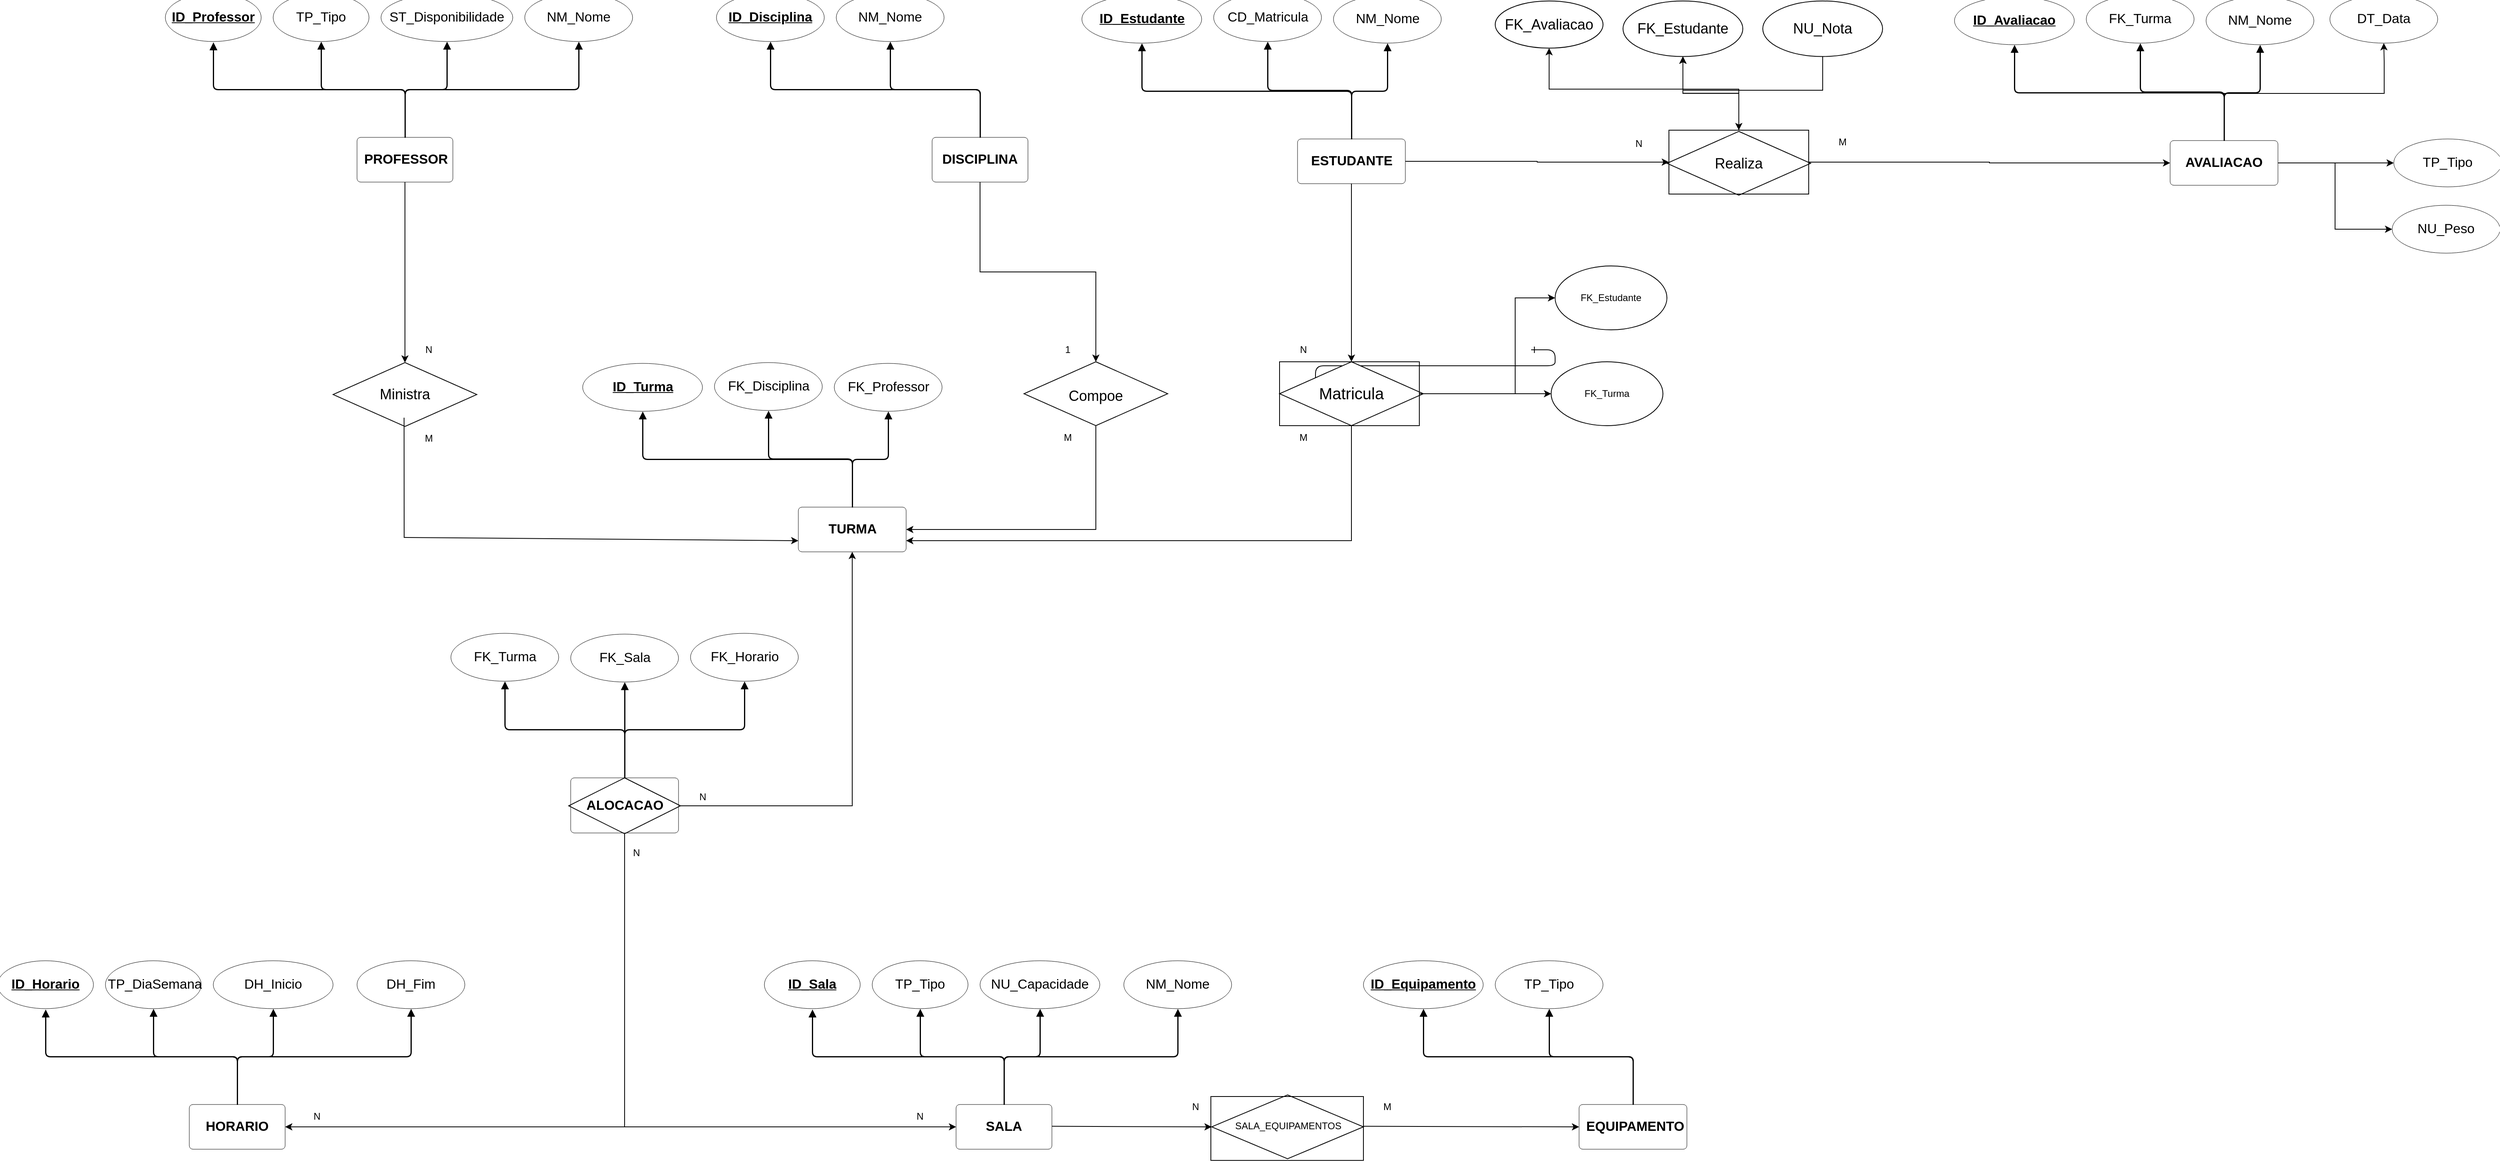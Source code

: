 <mxfile version="27.0.5">
  <diagram id="R2lEEEUBdFMjLlhIrx00" name="Page-1">
    <mxGraphModel dx="4685" dy="2940" grid="1" gridSize="10" guides="1" tooltips="1" connect="1" arrows="1" fold="1" page="1" pageScale="1" pageWidth="850" pageHeight="1100" math="0" shadow="0" extFonts="Permanent Marker^https://fonts.googleapis.com/css?family=Permanent+Marker">
      <root>
        <mxCell id="0" />
        <mxCell id="1" parent="0" />
        <mxCell id="C-vyLk0tnHw3VtMMgP7b-12" value="" style="edgeStyle=entityRelationEdgeStyle;endArrow=ERzeroToMany;startArrow=ERone;endFill=1;startFill=0;labelBackgroundColor=none;fontColor=default;" parent="1" target="C-vyLk0tnHw3VtMMgP7b-17" edge="1">
          <mxGeometry width="100" height="100" relative="1" as="geometry">
            <mxPoint x="700" y="165" as="sourcePoint" />
            <mxPoint x="460" y="205" as="targetPoint" />
          </mxGeometry>
        </mxCell>
        <mxCell id="Y19wQWIksPXoUxGlIQRN-101" style="edgeStyle=orthogonalEdgeStyle;rounded=0;orthogonalLoop=1;jettySize=auto;html=1;exitX=0.5;exitY=1;exitDx=0;exitDy=0;entryX=0.5;entryY=0;entryDx=0;entryDy=0;" edge="1" parent="1" source="Y19wQWIksPXoUxGlIQRN-10" target="Y19wQWIksPXoUxGlIQRN-97">
          <mxGeometry relative="1" as="geometry" />
        </mxCell>
        <mxCell id="Y19wQWIksPXoUxGlIQRN-10" value="DISCIPLINA" style="html=1;overflow=block;blockSpacing=1;whiteSpace=wrap;fontSize=16.7;fontStyle=1;spacing=9;strokeOpacity=100;rounded=1;absoluteArcSize=1;arcSize=9;strokeWidth=NaN;lucidId=G15fPgt_3bsX;labelBackgroundColor=none;" vertex="1" parent="1">
          <mxGeometry x="-50" y="-101" width="120" height="56" as="geometry" />
        </mxCell>
        <mxCell id="Y19wQWIksPXoUxGlIQRN-11" value="ID_Disciplina" style="html=1;overflow=block;blockSpacing=1;whiteSpace=wrap;ellipse;fontSize=16.7;fontStyle=5;spacing=3.8;strokeOpacity=100;rounded=1;absoluteArcSize=1;arcSize=9;strokeWidth=NaN;lucidId=r35fnJfatce~;labelBackgroundColor=none;" vertex="1" parent="1">
          <mxGeometry x="-320" y="-281" width="135" height="60" as="geometry" />
        </mxCell>
        <mxCell id="Y19wQWIksPXoUxGlIQRN-12" value="SALA" style="html=1;overflow=block;blockSpacing=1;whiteSpace=wrap;fontSize=16.7;fontStyle=1;spacing=9;strokeOpacity=100;rounded=1;absoluteArcSize=1;arcSize=9;strokeWidth=NaN;lucidId=f-5flPXtcrAJ;labelBackgroundColor=none;" vertex="1" parent="1">
          <mxGeometry x="-20" y="1110" width="120" height="56" as="geometry" />
        </mxCell>
        <mxCell id="Y19wQWIksPXoUxGlIQRN-13" value="" style="html=1;jettySize=18;whiteSpace=wrap;fontSize=13;strokeWidth=1.5;rounded=1;arcSize=12;edgeStyle=orthogonalEdgeStyle;startArrow=none;endArrow=block;endFill=1;exitX=0.5;exitY=-0.014;exitPerimeter=0;entryX=0.5;entryY=1.013;entryPerimeter=0;lucidId=l.5fnVeJF74H;labelBackgroundColor=none;fontColor=default;" edge="1" parent="1" source="Y19wQWIksPXoUxGlIQRN-12" target="Y19wQWIksPXoUxGlIQRN-14">
          <mxGeometry width="100" height="100" relative="1" as="geometry">
            <Array as="points" />
          </mxGeometry>
        </mxCell>
        <mxCell id="Y19wQWIksPXoUxGlIQRN-14" value="ID_Sala" style="html=1;overflow=block;blockSpacing=1;whiteSpace=wrap;ellipse;fontSize=16.7;fontStyle=5;spacing=3.8;strokeOpacity=100;rounded=1;absoluteArcSize=1;arcSize=9;strokeWidth=NaN;lucidId=n.5fCpDBYmZc;labelBackgroundColor=none;" vertex="1" parent="1">
          <mxGeometry x="-260" y="930" width="120" height="60" as="geometry" />
        </mxCell>
        <mxCell id="Y19wQWIksPXoUxGlIQRN-15" value="TP_Tipo" style="html=1;overflow=block;blockSpacing=1;whiteSpace=wrap;ellipse;fontSize=16.7;spacing=3.8;strokeOpacity=100;rounded=1;absoluteArcSize=1;arcSize=9;strokeWidth=NaN;lucidId=db6f_Iska4-0;labelBackgroundColor=none;" vertex="1" parent="1">
          <mxGeometry x="-125" y="930" width="120" height="60" as="geometry" />
        </mxCell>
        <mxCell id="Y19wQWIksPXoUxGlIQRN-16" value="" style="html=1;jettySize=18;whiteSpace=wrap;fontSize=13;strokeWidth=1.5;rounded=1;arcSize=12;edgeStyle=orthogonalEdgeStyle;startArrow=none;endArrow=block;endFill=1;exitX=0.5;exitY=0;exitPerimeter=0;entryX=0.5;entryY=1;entryPerimeter=0;lucidId=wb6fEzqREAwt;labelBackgroundColor=none;fontColor=default;" edge="1" parent="1" source="Y19wQWIksPXoUxGlIQRN-12" target="Y19wQWIksPXoUxGlIQRN-15">
          <mxGeometry width="100" height="100" relative="1" as="geometry">
            <Array as="points" />
          </mxGeometry>
        </mxCell>
        <mxCell id="Y19wQWIksPXoUxGlIQRN-17" value="NU_Capacidade" style="html=1;overflow=block;blockSpacing=1;whiteSpace=wrap;ellipse;fontSize=16.7;spacing=3.8;strokeOpacity=100;rounded=1;absoluteArcSize=1;arcSize=9;strokeWidth=NaN;lucidId=_b6fiLza6qaf;labelBackgroundColor=none;" vertex="1" parent="1">
          <mxGeometry x="10" y="930" width="150" height="60" as="geometry" />
        </mxCell>
        <mxCell id="Y19wQWIksPXoUxGlIQRN-18" value="" style="html=1;jettySize=18;whiteSpace=wrap;fontSize=13;strokeWidth=1.5;rounded=1;arcSize=12;edgeStyle=orthogonalEdgeStyle;startArrow=none;endArrow=block;endFill=1;exitX=0.5;exitY=0;exitPerimeter=0;entryX=0.5;entryY=1;entryPerimeter=0;lucidId=ec6fZ.DXmD2O;labelBackgroundColor=none;fontColor=default;" edge="1" parent="1" source="Y19wQWIksPXoUxGlIQRN-12" target="Y19wQWIksPXoUxGlIQRN-17">
          <mxGeometry width="100" height="100" relative="1" as="geometry">
            <Array as="points" />
          </mxGeometry>
        </mxCell>
        <mxCell id="Y19wQWIksPXoUxGlIQRN-19" value="NM_Nome" style="html=1;overflow=block;blockSpacing=1;whiteSpace=wrap;ellipse;fontSize=16.7;spacing=3.8;strokeOpacity=100;rounded=1;absoluteArcSize=1;arcSize=9;strokeWidth=NaN;lucidId=Pc6fHeIhC-_U;labelBackgroundColor=none;" vertex="1" parent="1">
          <mxGeometry x="-170" y="-281" width="135" height="60" as="geometry" />
        </mxCell>
        <mxCell id="Y19wQWIksPXoUxGlIQRN-20" value="" style="html=1;jettySize=18;whiteSpace=wrap;fontSize=13;strokeWidth=1.5;rounded=1;arcSize=12;edgeStyle=orthogonalEdgeStyle;startArrow=none;endArrow=block;endFill=1;exitX=0.5;exitY=0;exitPerimeter=0;entryX=0.5;entryY=1;entryPerimeter=0;lucidId=9c6fgiMmkkS1;labelBackgroundColor=none;fontColor=default;" edge="1" parent="1" source="Y19wQWIksPXoUxGlIQRN-10" target="Y19wQWIksPXoUxGlIQRN-11">
          <mxGeometry width="100" height="100" relative="1" as="geometry">
            <Array as="points" />
          </mxGeometry>
        </mxCell>
        <mxCell id="Y19wQWIksPXoUxGlIQRN-21" value="" style="html=1;jettySize=18;whiteSpace=wrap;fontSize=13;strokeWidth=1.5;rounded=1;arcSize=12;edgeStyle=orthogonalEdgeStyle;startArrow=none;endArrow=block;endFill=1;exitX=0.5;exitY=0;exitPerimeter=0;entryX=0.5;entryY=1;entryPerimeter=0;lucidId=fd6fWQZdlLP0;labelBackgroundColor=none;fontColor=default;" edge="1" parent="1" source="Y19wQWIksPXoUxGlIQRN-10" target="Y19wQWIksPXoUxGlIQRN-19">
          <mxGeometry width="100" height="100" relative="1" as="geometry">
            <Array as="points" />
          </mxGeometry>
        </mxCell>
        <mxCell id="Y19wQWIksPXoUxGlIQRN-22" value="NM_Nome" style="html=1;overflow=block;blockSpacing=1;whiteSpace=wrap;ellipse;fontSize=16.7;spacing=3.8;strokeOpacity=100;rounded=1;absoluteArcSize=1;arcSize=9;strokeWidth=NaN;lucidId=Id6f2OHknpW-;labelBackgroundColor=none;" vertex="1" parent="1">
          <mxGeometry x="190" y="930" width="135" height="60" as="geometry" />
        </mxCell>
        <mxCell id="Y19wQWIksPXoUxGlIQRN-23" value="" style="html=1;jettySize=18;whiteSpace=wrap;fontSize=13;strokeWidth=1.5;rounded=1;arcSize=12;edgeStyle=orthogonalEdgeStyle;startArrow=none;endArrow=block;endFill=1;exitX=0.5;exitY=0;exitPerimeter=0;entryX=0.5;entryY=1;entryPerimeter=0;lucidId=Od6fX6udn92e;labelBackgroundColor=none;fontColor=default;" edge="1" parent="1" source="Y19wQWIksPXoUxGlIQRN-12" target="Y19wQWIksPXoUxGlIQRN-22">
          <mxGeometry width="100" height="100" relative="1" as="geometry">
            <Array as="points" />
          </mxGeometry>
        </mxCell>
        <mxCell id="Y19wQWIksPXoUxGlIQRN-24" value="PROFESSOR" style="html=1;overflow=block;blockSpacing=1;whiteSpace=wrap;fontSize=16.7;fontStyle=1;spacing=9;strokeOpacity=100;rounded=1;absoluteArcSize=1;arcSize=9;strokeWidth=NaN;lucidId=ae6fUF9AULxB;labelBackgroundColor=none;" vertex="1" parent="1">
          <mxGeometry x="-770" y="-101" width="120" height="56" as="geometry" />
        </mxCell>
        <mxCell id="Y19wQWIksPXoUxGlIQRN-25" value="" style="html=1;jettySize=18;whiteSpace=wrap;fontSize=13;strokeWidth=1.5;rounded=1;arcSize=12;edgeStyle=orthogonalEdgeStyle;startArrow=none;endArrow=block;endFill=1;exitX=0.5;exitY=-0.014;exitPerimeter=0;entryX=0.5;entryY=1.013;entryPerimeter=0;lucidId=ae6f1gedmV-D;labelBackgroundColor=none;fontColor=default;" edge="1" parent="1" source="Y19wQWIksPXoUxGlIQRN-24" target="Y19wQWIksPXoUxGlIQRN-26">
          <mxGeometry width="100" height="100" relative="1" as="geometry">
            <Array as="points" />
          </mxGeometry>
        </mxCell>
        <mxCell id="Y19wQWIksPXoUxGlIQRN-26" value="ID_Professor" style="html=1;overflow=block;blockSpacing=1;whiteSpace=wrap;ellipse;fontSize=16.7;fontStyle=5;spacing=3.8;strokeOpacity=100;rounded=1;absoluteArcSize=1;arcSize=9;strokeWidth=NaN;lucidId=ae6fgK1PmJRZ;labelBackgroundColor=none;" vertex="1" parent="1">
          <mxGeometry x="-1010" y="-281" width="120" height="60" as="geometry" />
        </mxCell>
        <mxCell id="Y19wQWIksPXoUxGlIQRN-27" value="TP_Tipo" style="html=1;overflow=block;blockSpacing=1;whiteSpace=wrap;ellipse;fontSize=16.7;spacing=3.8;strokeOpacity=100;rounded=1;absoluteArcSize=1;arcSize=9;strokeWidth=NaN;lucidId=ae6f2gvM5-Yw;labelBackgroundColor=none;" vertex="1" parent="1">
          <mxGeometry x="-875" y="-281" width="120" height="60" as="geometry" />
        </mxCell>
        <mxCell id="Y19wQWIksPXoUxGlIQRN-28" value="" style="html=1;jettySize=18;whiteSpace=wrap;fontSize=13;strokeWidth=1.5;rounded=1;arcSize=12;edgeStyle=orthogonalEdgeStyle;startArrow=none;endArrow=block;endFill=1;exitX=0.5;exitY=0;exitPerimeter=0;entryX=0.5;entryY=1;entryPerimeter=0;lucidId=ae6ffpph3scF;labelBackgroundColor=none;fontColor=default;" edge="1" parent="1" source="Y19wQWIksPXoUxGlIQRN-24" target="Y19wQWIksPXoUxGlIQRN-27">
          <mxGeometry width="100" height="100" relative="1" as="geometry">
            <Array as="points" />
          </mxGeometry>
        </mxCell>
        <mxCell id="Y19wQWIksPXoUxGlIQRN-29" value="ST_Disponibilidade" style="html=1;overflow=block;blockSpacing=1;whiteSpace=wrap;ellipse;fontSize=16.7;spacing=3.8;strokeOpacity=100;rounded=1;absoluteArcSize=1;arcSize=9;strokeWidth=NaN;lucidId=ae6fedMLyvdE;labelBackgroundColor=none;" vertex="1" parent="1">
          <mxGeometry x="-740" y="-281" width="165" height="60" as="geometry" />
        </mxCell>
        <mxCell id="Y19wQWIksPXoUxGlIQRN-30" value="" style="html=1;jettySize=18;whiteSpace=wrap;fontSize=13;strokeWidth=1.5;rounded=1;arcSize=12;edgeStyle=orthogonalEdgeStyle;startArrow=none;endArrow=block;endFill=1;exitX=0.5;exitY=0;exitPerimeter=0;entryX=0.5;entryY=1;entryPerimeter=0;lucidId=ae6fzTGtWHYr;labelBackgroundColor=none;fontColor=default;" edge="1" parent="1" source="Y19wQWIksPXoUxGlIQRN-24" target="Y19wQWIksPXoUxGlIQRN-29">
          <mxGeometry width="100" height="100" relative="1" as="geometry">
            <Array as="points" />
          </mxGeometry>
        </mxCell>
        <mxCell id="Y19wQWIksPXoUxGlIQRN-31" value="NM_Nome" style="html=1;overflow=block;blockSpacing=1;whiteSpace=wrap;ellipse;fontSize=16.7;spacing=3.8;strokeOpacity=100;rounded=1;absoluteArcSize=1;arcSize=9;strokeWidth=NaN;lucidId=ae6fN-3-NMFZ;labelBackgroundColor=none;" vertex="1" parent="1">
          <mxGeometry x="-560" y="-281" width="135" height="60" as="geometry" />
        </mxCell>
        <mxCell id="Y19wQWIksPXoUxGlIQRN-32" value="" style="html=1;jettySize=18;whiteSpace=wrap;fontSize=13;strokeWidth=1.5;rounded=1;arcSize=12;edgeStyle=orthogonalEdgeStyle;startArrow=none;endArrow=block;endFill=1;exitX=0.5;exitY=0;exitPerimeter=0;entryX=0.5;entryY=1;entryPerimeter=0;lucidId=ae6fDU~baldn;labelBackgroundColor=none;fontColor=default;" edge="1" parent="1" source="Y19wQWIksPXoUxGlIQRN-24" target="Y19wQWIksPXoUxGlIQRN-31">
          <mxGeometry width="100" height="100" relative="1" as="geometry">
            <Array as="points" />
          </mxGeometry>
        </mxCell>
        <mxCell id="Y19wQWIksPXoUxGlIQRN-33" value="EQUIPAMENTO" style="html=1;overflow=block;blockSpacing=1;whiteSpace=wrap;fontSize=16.7;fontStyle=1;spacing=9;strokeOpacity=100;rounded=1;absoluteArcSize=1;arcSize=9;strokeWidth=NaN;lucidId=ly6fkA5fnTM3;labelBackgroundColor=none;" vertex="1" parent="1">
          <mxGeometry x="760" y="1110" width="135" height="56" as="geometry" />
        </mxCell>
        <mxCell id="Y19wQWIksPXoUxGlIQRN-34" value="ID_Equipamento" style="html=1;overflow=block;blockSpacing=1;whiteSpace=wrap;ellipse;fontSize=16.7;fontStyle=5;spacing=3.8;strokeOpacity=100;rounded=1;absoluteArcSize=1;arcSize=9;strokeWidth=NaN;lucidId=ly6flIOGe62c;labelBackgroundColor=none;" vertex="1" parent="1">
          <mxGeometry x="490" y="930" width="150" height="60" as="geometry" />
        </mxCell>
        <mxCell id="Y19wQWIksPXoUxGlIQRN-35" value="TP_Tipo" style="html=1;overflow=block;blockSpacing=1;whiteSpace=wrap;ellipse;fontSize=16.7;spacing=3.8;strokeOpacity=100;rounded=1;absoluteArcSize=1;arcSize=9;strokeWidth=NaN;lucidId=ly6fFEXKtT0r;labelBackgroundColor=none;" vertex="1" parent="1">
          <mxGeometry x="655" y="930" width="135" height="60" as="geometry" />
        </mxCell>
        <mxCell id="Y19wQWIksPXoUxGlIQRN-36" value="" style="html=1;jettySize=18;whiteSpace=wrap;fontSize=13;strokeWidth=1.5;rounded=1;arcSize=12;edgeStyle=orthogonalEdgeStyle;startArrow=none;endArrow=block;endFill=1;exitX=0.5;exitY=0;exitPerimeter=0;entryX=0.5;entryY=1;entryPerimeter=0;lucidId=ly6fE08NCX~Z;labelBackgroundColor=none;fontColor=default;" edge="1" parent="1" source="Y19wQWIksPXoUxGlIQRN-33" target="Y19wQWIksPXoUxGlIQRN-34">
          <mxGeometry width="100" height="100" relative="1" as="geometry">
            <Array as="points" />
          </mxGeometry>
        </mxCell>
        <mxCell id="Y19wQWIksPXoUxGlIQRN-37" value="" style="html=1;jettySize=18;whiteSpace=wrap;fontSize=13;strokeWidth=1.5;rounded=1;arcSize=12;edgeStyle=orthogonalEdgeStyle;startArrow=none;endArrow=block;endFill=1;exitX=0.5;exitY=0;exitPerimeter=0;entryX=0.5;entryY=1;entryPerimeter=0;lucidId=ly6fo3CYjyu_;labelBackgroundColor=none;fontColor=default;" edge="1" parent="1" source="Y19wQWIksPXoUxGlIQRN-33" target="Y19wQWIksPXoUxGlIQRN-35">
          <mxGeometry width="100" height="100" relative="1" as="geometry">
            <Array as="points" />
          </mxGeometry>
        </mxCell>
        <mxCell id="Y19wQWIksPXoUxGlIQRN-38" value="TURMA" style="html=1;overflow=block;blockSpacing=1;whiteSpace=wrap;fontSize=16.7;fontStyle=1;spacing=9;strokeOpacity=100;rounded=1;absoluteArcSize=1;arcSize=9;strokeWidth=NaN;lucidId=Gz6fHb41qWWC;labelBackgroundColor=none;" vertex="1" parent="1">
          <mxGeometry x="-217.5" y="362" width="135" height="56" as="geometry" />
        </mxCell>
        <mxCell id="Y19wQWIksPXoUxGlIQRN-39" value="ID_Turma" style="html=1;overflow=block;blockSpacing=1;whiteSpace=wrap;ellipse;fontSize=16.7;fontStyle=5;spacing=3.8;strokeOpacity=100;rounded=1;absoluteArcSize=1;arcSize=9;strokeWidth=NaN;lucidId=Gz6fg9Iudxbc;labelBackgroundColor=none;" vertex="1" parent="1">
          <mxGeometry x="-487.5" y="182" width="150" height="60" as="geometry" />
        </mxCell>
        <mxCell id="Y19wQWIksPXoUxGlIQRN-40" value="" style="html=1;jettySize=18;whiteSpace=wrap;fontSize=13;strokeWidth=1.5;rounded=1;arcSize=12;edgeStyle=orthogonalEdgeStyle;startArrow=none;endArrow=block;endFill=1;exitX=0.5;exitY=0;exitPerimeter=0;entryX=0.5;entryY=1;entryPerimeter=0;lucidId=Gz6fzZNjKGnE;labelBackgroundColor=none;fontColor=default;" edge="1" parent="1" source="Y19wQWIksPXoUxGlIQRN-38" target="Y19wQWIksPXoUxGlIQRN-39">
          <mxGeometry width="100" height="100" relative="1" as="geometry">
            <Array as="points" />
          </mxGeometry>
        </mxCell>
        <mxCell id="Y19wQWIksPXoUxGlIQRN-41" value="FK_Disciplina" style="html=1;overflow=block;blockSpacing=1;whiteSpace=wrap;ellipse;fontSize=16.7;spacing=3.8;strokeOpacity=100;rounded=1;absoluteArcSize=1;arcSize=9;strokeWidth=NaN;lucidId=uD6fO5CY.-qX;labelBackgroundColor=none;" vertex="1" parent="1">
          <mxGeometry x="-322.5" y="181" width="135" height="60" as="geometry" />
        </mxCell>
        <mxCell id="Y19wQWIksPXoUxGlIQRN-42" value="" style="html=1;jettySize=18;whiteSpace=wrap;fontSize=13;strokeWidth=1.5;rounded=1;arcSize=12;edgeStyle=orthogonalEdgeStyle;startArrow=none;endArrow=block;endFill=1;exitX=0.5;exitY=0;exitPerimeter=0;entryX=0.5;entryY=1;entryPerimeter=0;lucidId=ND6f~f7A.z3M;labelBackgroundColor=none;fontColor=default;" edge="1" parent="1" source="Y19wQWIksPXoUxGlIQRN-38" target="Y19wQWIksPXoUxGlIQRN-41">
          <mxGeometry width="100" height="100" relative="1" as="geometry">
            <Array as="points" />
          </mxGeometry>
        </mxCell>
        <mxCell id="Y19wQWIksPXoUxGlIQRN-43" value="FK_Professor" style="html=1;overflow=block;blockSpacing=1;whiteSpace=wrap;ellipse;fontSize=16.7;spacing=3.8;strokeOpacity=100;rounded=1;absoluteArcSize=1;arcSize=9;strokeWidth=NaN;lucidId=FE6f62Zp4HdE;labelBackgroundColor=none;" vertex="1" parent="1">
          <mxGeometry x="-172.5" y="182" width="135" height="60" as="geometry" />
        </mxCell>
        <mxCell id="Y19wQWIksPXoUxGlIQRN-44" value="" style="html=1;jettySize=18;whiteSpace=wrap;fontSize=13;strokeWidth=1.5;rounded=1;arcSize=12;edgeStyle=orthogonalEdgeStyle;startArrow=none;endArrow=block;endFill=1;exitX=0.5;exitY=0;exitPerimeter=0;entryX=0.5;entryY=1;entryPerimeter=0;lucidId=UE6f~IkM~NAu;labelBackgroundColor=none;fontColor=default;" edge="1" parent="1" source="Y19wQWIksPXoUxGlIQRN-38" target="Y19wQWIksPXoUxGlIQRN-43">
          <mxGeometry width="100" height="100" relative="1" as="geometry">
            <Array as="points" />
          </mxGeometry>
        </mxCell>
        <mxCell id="Y19wQWIksPXoUxGlIQRN-45" value="HORARIO" style="html=1;overflow=block;blockSpacing=1;whiteSpace=wrap;fontSize=16.7;fontStyle=1;spacing=9;strokeOpacity=100;rounded=1;absoluteArcSize=1;arcSize=9;strokeWidth=NaN;lucidId=WQ6fI_Xy43c9;labelBackgroundColor=none;" vertex="1" parent="1">
          <mxGeometry x="-980" y="1110" width="120" height="56" as="geometry" />
        </mxCell>
        <mxCell id="Y19wQWIksPXoUxGlIQRN-46" value="" style="html=1;jettySize=18;whiteSpace=wrap;fontSize=13;strokeWidth=1.5;rounded=1;arcSize=12;edgeStyle=orthogonalEdgeStyle;startArrow=none;endArrow=block;endFill=1;exitX=0.5;exitY=-0.014;exitPerimeter=0;entryX=0.5;entryY=1.013;entryPerimeter=0;lucidId=WQ6fuU-aL5SK;labelBackgroundColor=none;fontColor=default;" edge="1" parent="1" source="Y19wQWIksPXoUxGlIQRN-45" target="Y19wQWIksPXoUxGlIQRN-47">
          <mxGeometry width="100" height="100" relative="1" as="geometry">
            <Array as="points" />
          </mxGeometry>
        </mxCell>
        <mxCell id="Y19wQWIksPXoUxGlIQRN-47" value="ID_Horario" style="html=1;overflow=block;blockSpacing=1;whiteSpace=wrap;ellipse;fontSize=16.7;fontStyle=5;spacing=3.8;strokeOpacity=100;rounded=1;absoluteArcSize=1;arcSize=9;strokeWidth=NaN;lucidId=WQ6f-cWeAVWq;labelBackgroundColor=none;" vertex="1" parent="1">
          <mxGeometry x="-1220" y="930" width="120" height="60" as="geometry" />
        </mxCell>
        <mxCell id="Y19wQWIksPXoUxGlIQRN-48" value="TP_DiaSemana" style="html=1;overflow=block;blockSpacing=1;whiteSpace=wrap;ellipse;fontSize=16.7;spacing=3.8;strokeOpacity=100;rounded=1;absoluteArcSize=1;arcSize=9;strokeWidth=NaN;lucidId=WQ6fr980sNWZ;labelBackgroundColor=none;" vertex="1" parent="1">
          <mxGeometry x="-1085" y="930" width="120" height="60" as="geometry" />
        </mxCell>
        <mxCell id="Y19wQWIksPXoUxGlIQRN-49" value="" style="html=1;jettySize=18;whiteSpace=wrap;fontSize=13;strokeWidth=1.5;rounded=1;arcSize=12;edgeStyle=orthogonalEdgeStyle;startArrow=none;endArrow=block;endFill=1;exitX=0.5;exitY=0;exitPerimeter=0;entryX=0.5;entryY=1;entryPerimeter=0;lucidId=WQ6fGbkqWfLp;labelBackgroundColor=none;fontColor=default;" edge="1" parent="1" source="Y19wQWIksPXoUxGlIQRN-45" target="Y19wQWIksPXoUxGlIQRN-48">
          <mxGeometry width="100" height="100" relative="1" as="geometry">
            <Array as="points" />
          </mxGeometry>
        </mxCell>
        <mxCell id="Y19wQWIksPXoUxGlIQRN-50" value="DH_Inicio" style="html=1;overflow=block;blockSpacing=1;whiteSpace=wrap;ellipse;fontSize=16.7;spacing=3.8;strokeOpacity=100;rounded=1;absoluteArcSize=1;arcSize=9;strokeWidth=NaN;lucidId=WQ6fbbf7PhZ1;labelBackgroundColor=none;" vertex="1" parent="1">
          <mxGeometry x="-950" y="930" width="150" height="60" as="geometry" />
        </mxCell>
        <mxCell id="Y19wQWIksPXoUxGlIQRN-51" value="" style="html=1;jettySize=18;whiteSpace=wrap;fontSize=13;strokeWidth=1.5;rounded=1;arcSize=12;edgeStyle=orthogonalEdgeStyle;startArrow=none;endArrow=block;endFill=1;exitX=0.5;exitY=0;exitPerimeter=0;entryX=0.5;entryY=1;entryPerimeter=0;lucidId=WQ6fk4638HUY;labelBackgroundColor=none;fontColor=default;" edge="1" parent="1" source="Y19wQWIksPXoUxGlIQRN-45" target="Y19wQWIksPXoUxGlIQRN-50">
          <mxGeometry width="100" height="100" relative="1" as="geometry">
            <Array as="points" />
          </mxGeometry>
        </mxCell>
        <mxCell id="Y19wQWIksPXoUxGlIQRN-52" value="DH_Fim" style="html=1;overflow=block;blockSpacing=1;whiteSpace=wrap;ellipse;fontSize=16.7;spacing=3.8;strokeOpacity=100;rounded=1;absoluteArcSize=1;arcSize=9;strokeWidth=NaN;lucidId=WQ6fvAiR52QW;labelBackgroundColor=none;" vertex="1" parent="1">
          <mxGeometry x="-770" y="930" width="135" height="60" as="geometry" />
        </mxCell>
        <mxCell id="Y19wQWIksPXoUxGlIQRN-53" value="" style="html=1;jettySize=18;whiteSpace=wrap;fontSize=13;strokeWidth=1.5;rounded=1;arcSize=12;edgeStyle=orthogonalEdgeStyle;startArrow=none;endArrow=block;endFill=1;exitX=0.5;exitY=0;exitPerimeter=0;entryX=0.5;entryY=1;entryPerimeter=0;lucidId=WQ6f5iBZMKv1;labelBackgroundColor=none;fontColor=default;" edge="1" parent="1" source="Y19wQWIksPXoUxGlIQRN-45" target="Y19wQWIksPXoUxGlIQRN-52">
          <mxGeometry width="100" height="100" relative="1" as="geometry">
            <Array as="points" />
          </mxGeometry>
        </mxCell>
        <mxCell id="Y19wQWIksPXoUxGlIQRN-110" style="edgeStyle=orthogonalEdgeStyle;rounded=0;orthogonalLoop=1;jettySize=auto;html=1;exitX=0.5;exitY=1;exitDx=0;exitDy=0;" edge="1" parent="1" source="Y19wQWIksPXoUxGlIQRN-54" target="Y19wQWIksPXoUxGlIQRN-108">
          <mxGeometry relative="1" as="geometry" />
        </mxCell>
        <mxCell id="Y19wQWIksPXoUxGlIQRN-161" style="edgeStyle=orthogonalEdgeStyle;rounded=0;orthogonalLoop=1;jettySize=auto;html=1;exitX=1;exitY=0.5;exitDx=0;exitDy=0;entryX=0;entryY=0.5;entryDx=0;entryDy=0;" edge="1" parent="1" source="Y19wQWIksPXoUxGlIQRN-54" target="Y19wQWIksPXoUxGlIQRN-156">
          <mxGeometry relative="1" as="geometry" />
        </mxCell>
        <mxCell id="Y19wQWIksPXoUxGlIQRN-54" value="ESTUDANTE" style="html=1;overflow=block;blockSpacing=1;whiteSpace=wrap;fontSize=16.7;fontStyle=1;spacing=9;strokeOpacity=100;rounded=1;absoluteArcSize=1;arcSize=9;strokeWidth=NaN;lucidId=3R6fyVYIqaLP;labelBackgroundColor=none;" vertex="1" parent="1">
          <mxGeometry x="407.5" y="-99" width="135" height="56" as="geometry" />
        </mxCell>
        <mxCell id="Y19wQWIksPXoUxGlIQRN-55" value="ID_Estudante" style="html=1;overflow=block;blockSpacing=1;whiteSpace=wrap;ellipse;fontSize=16.7;fontStyle=5;spacing=3.8;strokeOpacity=100;rounded=1;absoluteArcSize=1;arcSize=9;strokeWidth=NaN;lucidId=3R6fCSmPHoHH;labelBackgroundColor=none;" vertex="1" parent="1">
          <mxGeometry x="137.5" y="-279" width="150" height="60" as="geometry" />
        </mxCell>
        <mxCell id="Y19wQWIksPXoUxGlIQRN-56" value="" style="html=1;jettySize=18;whiteSpace=wrap;fontSize=13;strokeWidth=1.5;rounded=1;arcSize=12;edgeStyle=orthogonalEdgeStyle;startArrow=none;endArrow=block;endFill=1;exitX=0.5;exitY=0;exitPerimeter=0;entryX=0.5;entryY=1;entryPerimeter=0;lucidId=3R6f0--CZN_C;labelBackgroundColor=none;fontColor=default;" edge="1" parent="1" source="Y19wQWIksPXoUxGlIQRN-54" target="Y19wQWIksPXoUxGlIQRN-55">
          <mxGeometry width="100" height="100" relative="1" as="geometry">
            <Array as="points" />
          </mxGeometry>
        </mxCell>
        <mxCell id="Y19wQWIksPXoUxGlIQRN-57" value="CD_Matricula" style="html=1;overflow=block;blockSpacing=1;whiteSpace=wrap;ellipse;fontSize=16.7;spacing=3.8;strokeOpacity=100;rounded=1;absoluteArcSize=1;arcSize=9;strokeWidth=NaN;lucidId=3R6f4P3A_lEq;labelBackgroundColor=none;" vertex="1" parent="1">
          <mxGeometry x="302.5" y="-281" width="135" height="60" as="geometry" />
        </mxCell>
        <mxCell id="Y19wQWIksPXoUxGlIQRN-58" value="" style="html=1;jettySize=18;whiteSpace=wrap;fontSize=13;strokeWidth=1.5;rounded=1;arcSize=12;edgeStyle=orthogonalEdgeStyle;startArrow=none;endArrow=block;endFill=1;exitX=0.5;exitY=0;exitPerimeter=0;entryX=0.5;entryY=1;entryPerimeter=0;lucidId=3R6frMJ.aWd6;labelBackgroundColor=none;fontColor=default;" edge="1" parent="1" source="Y19wQWIksPXoUxGlIQRN-54" target="Y19wQWIksPXoUxGlIQRN-57">
          <mxGeometry width="100" height="100" relative="1" as="geometry">
            <Array as="points" />
          </mxGeometry>
        </mxCell>
        <mxCell id="Y19wQWIksPXoUxGlIQRN-59" value="NM_Nome" style="html=1;overflow=block;blockSpacing=1;whiteSpace=wrap;ellipse;fontSize=16.7;spacing=3.8;strokeOpacity=100;rounded=1;absoluteArcSize=1;arcSize=9;strokeWidth=NaN;lucidId=3R6fFDSFC5ej;labelBackgroundColor=none;" vertex="1" parent="1">
          <mxGeometry x="452.5" y="-279" width="135" height="60" as="geometry" />
        </mxCell>
        <mxCell id="Y19wQWIksPXoUxGlIQRN-60" value="" style="html=1;jettySize=18;whiteSpace=wrap;fontSize=13;strokeWidth=1.5;rounded=1;arcSize=12;edgeStyle=orthogonalEdgeStyle;startArrow=none;endArrow=block;endFill=1;exitX=0.5;exitY=0;exitPerimeter=0;entryX=0.5;entryY=1;entryPerimeter=0;lucidId=3R6fZvHzz3dQ;labelBackgroundColor=none;fontColor=default;" edge="1" parent="1" source="Y19wQWIksPXoUxGlIQRN-54" target="Y19wQWIksPXoUxGlIQRN-59">
          <mxGeometry width="100" height="100" relative="1" as="geometry">
            <Array as="points" />
          </mxGeometry>
        </mxCell>
        <mxCell id="Y19wQWIksPXoUxGlIQRN-61" value="ALOCACAO" style="html=1;overflow=block;blockSpacing=1;whiteSpace=wrap;fontSize=16.7;fontStyle=1;spacing=9;strokeOpacity=100;rounded=1;absoluteArcSize=1;arcSize=9;strokeWidth=NaN;lucidId=ST6fM2zTrdxQ;labelBackgroundColor=none;" vertex="1" parent="1">
          <mxGeometry x="-502.5" y="701" width="135" height="69" as="geometry" />
        </mxCell>
        <mxCell id="Y19wQWIksPXoUxGlIQRN-62" value="FK_Turma" style="html=1;overflow=block;blockSpacing=1;whiteSpace=wrap;ellipse;fontSize=16.7;spacing=3.8;strokeOpacity=100;rounded=1;absoluteArcSize=1;arcSize=9;strokeWidth=NaN;lucidId=ST6f1gxqOVVi;labelBackgroundColor=none;" vertex="1" parent="1">
          <mxGeometry x="-652.5" y="520" width="135" height="60" as="geometry" />
        </mxCell>
        <mxCell id="Y19wQWIksPXoUxGlIQRN-63" value="" style="html=1;jettySize=18;whiteSpace=wrap;fontSize=13;strokeWidth=1.5;rounded=1;arcSize=12;edgeStyle=orthogonalEdgeStyle;startArrow=none;endArrow=block;endFill=1;exitX=0.5;exitY=0;exitPerimeter=0;entryX=0.5;entryY=1;entryPerimeter=0;lucidId=ST6fXGDpcyle;labelBackgroundColor=none;fontColor=default;" edge="1" parent="1" source="Y19wQWIksPXoUxGlIQRN-61" target="Y19wQWIksPXoUxGlIQRN-62">
          <mxGeometry width="100" height="100" relative="1" as="geometry">
            <Array as="points" />
          </mxGeometry>
        </mxCell>
        <mxCell id="Y19wQWIksPXoUxGlIQRN-64" value="FK_Sala" style="html=1;overflow=block;blockSpacing=1;whiteSpace=wrap;ellipse;fontSize=16.7;spacing=3.8;strokeOpacity=100;rounded=1;absoluteArcSize=1;arcSize=9;strokeWidth=NaN;lucidId=ST6fa044gmdd;labelBackgroundColor=none;" vertex="1" parent="1">
          <mxGeometry x="-502.5" y="521" width="135" height="60" as="geometry" />
        </mxCell>
        <mxCell id="Y19wQWIksPXoUxGlIQRN-65" value="" style="html=1;jettySize=18;whiteSpace=wrap;fontSize=13;strokeWidth=1.5;rounded=1;arcSize=12;edgeStyle=orthogonalEdgeStyle;startArrow=none;endArrow=block;endFill=1;exitX=0.5;exitY=0;exitPerimeter=0;entryX=0.5;entryY=1;entryPerimeter=0;lucidId=ST6fmIOSftkJ;labelBackgroundColor=none;fontColor=default;" edge="1" parent="1" source="Y19wQWIksPXoUxGlIQRN-61" target="Y19wQWIksPXoUxGlIQRN-64">
          <mxGeometry width="100" height="100" relative="1" as="geometry">
            <Array as="points" />
          </mxGeometry>
        </mxCell>
        <mxCell id="Y19wQWIksPXoUxGlIQRN-66" value="FK_Horario" style="html=1;overflow=block;blockSpacing=1;whiteSpace=wrap;ellipse;fontSize=16.7;spacing=3.8;strokeOpacity=100;rounded=1;absoluteArcSize=1;arcSize=9;strokeWidth=NaN;lucidId=-U6fcGYteFbJ;labelBackgroundColor=none;" vertex="1" parent="1">
          <mxGeometry x="-352.5" y="520" width="135" height="60" as="geometry" />
        </mxCell>
        <mxCell id="Y19wQWIksPXoUxGlIQRN-67" value="" style="html=1;jettySize=18;whiteSpace=wrap;fontSize=13;strokeWidth=1.5;rounded=1;arcSize=12;edgeStyle=orthogonalEdgeStyle;startArrow=none;endArrow=block;endFill=1;exitX=0.5;exitY=0;exitPerimeter=0;entryX=0.5;entryY=1;entryPerimeter=0;lucidId=dV6fzzl.o4vk;labelBackgroundColor=none;fontColor=default;" edge="1" parent="1" source="Y19wQWIksPXoUxGlIQRN-61" target="Y19wQWIksPXoUxGlIQRN-66">
          <mxGeometry width="100" height="100" relative="1" as="geometry">
            <Array as="points" />
          </mxGeometry>
        </mxCell>
        <mxCell id="Y19wQWIksPXoUxGlIQRN-83" value="" style="rhombus;whiteSpace=wrap;html=1;" vertex="1" parent="1">
          <mxGeometry x="300" y="1098" width="190" height="80" as="geometry" />
        </mxCell>
        <mxCell id="Y19wQWIksPXoUxGlIQRN-84" value="SALA_EQUIPAMENTOS" style="text;html=1;align=center;verticalAlign=middle;whiteSpace=wrap;rounded=0;" vertex="1" parent="1">
          <mxGeometry x="366" y="1122" width="60" height="30" as="geometry" />
        </mxCell>
        <mxCell id="Y19wQWIksPXoUxGlIQRN-85" value="" style="endArrow=classic;html=1;rounded=0;exitX=1;exitY=0.5;exitDx=0;exitDy=0;entryX=0;entryY=0.5;entryDx=0;entryDy=0;" edge="1" parent="1" target="Y19wQWIksPXoUxGlIQRN-83">
          <mxGeometry width="50" height="50" relative="1" as="geometry">
            <mxPoint x="100" y="1137.29" as="sourcePoint" />
            <mxPoint x="285" y="1137.29" as="targetPoint" />
          </mxGeometry>
        </mxCell>
        <mxCell id="Y19wQWIksPXoUxGlIQRN-86" value="" style="endArrow=classic;html=1;rounded=0;exitX=1;exitY=0.5;exitDx=0;exitDy=0;entryX=0;entryY=0.5;entryDx=0;entryDy=0;" edge="1" parent="1" target="Y19wQWIksPXoUxGlIQRN-33">
          <mxGeometry width="50" height="50" relative="1" as="geometry">
            <mxPoint x="490" y="1137.29" as="sourcePoint" />
            <mxPoint x="715" y="1138.12" as="targetPoint" />
          </mxGeometry>
        </mxCell>
        <mxCell id="Y19wQWIksPXoUxGlIQRN-87" value="N" style="text;html=1;align=center;verticalAlign=middle;whiteSpace=wrap;rounded=0;" vertex="1" parent="1">
          <mxGeometry x="250" y="1098" width="60" height="30" as="geometry" />
        </mxCell>
        <mxCell id="Y19wQWIksPXoUxGlIQRN-88" value="M" style="text;html=1;align=center;verticalAlign=middle;whiteSpace=wrap;rounded=0;" vertex="1" parent="1">
          <mxGeometry x="490" y="1098" width="60" height="30" as="geometry" />
        </mxCell>
        <mxCell id="Y19wQWIksPXoUxGlIQRN-91" value="" style="rhombus;whiteSpace=wrap;html=1;" vertex="1" parent="1">
          <mxGeometry x="-800" y="181" width="180" height="80" as="geometry" />
        </mxCell>
        <mxCell id="Y19wQWIksPXoUxGlIQRN-92" value="&lt;font style=&quot;font-size: 18px;&quot;&gt;Ministra&lt;/font&gt;" style="text;html=1;align=center;verticalAlign=middle;whiteSpace=wrap;rounded=0;" vertex="1" parent="1">
          <mxGeometry x="-740" y="206" width="60" height="30" as="geometry" />
        </mxCell>
        <mxCell id="Y19wQWIksPXoUxGlIQRN-93" value="" style="endArrow=classic;html=1;rounded=0;exitX=0.5;exitY=1;exitDx=0;exitDy=0;entryX=0.5;entryY=0;entryDx=0;entryDy=0;" edge="1" parent="1" source="Y19wQWIksPXoUxGlIQRN-24" target="Y19wQWIksPXoUxGlIQRN-91">
          <mxGeometry width="50" height="50" relative="1" as="geometry">
            <mxPoint x="-200" y="260" as="sourcePoint" />
            <mxPoint x="-150" y="210" as="targetPoint" />
          </mxGeometry>
        </mxCell>
        <mxCell id="Y19wQWIksPXoUxGlIQRN-94" value="" style="endArrow=classic;html=1;rounded=0;exitX=0.5;exitY=1;exitDx=0;exitDy=0;entryX=0;entryY=0.75;entryDx=0;entryDy=0;" edge="1" parent="1" target="Y19wQWIksPXoUxGlIQRN-38">
          <mxGeometry width="50" height="50" relative="1" as="geometry">
            <mxPoint x="-711.11" y="250" as="sourcePoint" />
            <mxPoint x="-711.11" y="476" as="targetPoint" />
            <Array as="points">
              <mxPoint x="-711" y="400" />
            </Array>
          </mxGeometry>
        </mxCell>
        <mxCell id="Y19wQWIksPXoUxGlIQRN-102" style="edgeStyle=orthogonalEdgeStyle;rounded=0;orthogonalLoop=1;jettySize=auto;html=1;exitX=0.5;exitY=1;exitDx=0;exitDy=0;entryX=1;entryY=0.5;entryDx=0;entryDy=0;" edge="1" parent="1" source="Y19wQWIksPXoUxGlIQRN-97" target="Y19wQWIksPXoUxGlIQRN-38">
          <mxGeometry relative="1" as="geometry" />
        </mxCell>
        <mxCell id="Y19wQWIksPXoUxGlIQRN-97" value="" style="rhombus;whiteSpace=wrap;html=1;" vertex="1" parent="1">
          <mxGeometry x="65" y="180" width="180" height="80" as="geometry" />
        </mxCell>
        <mxCell id="Y19wQWIksPXoUxGlIQRN-98" value="&lt;font style=&quot;font-size: 18px;&quot;&gt;Compoe&lt;/font&gt;" style="text;html=1;align=center;verticalAlign=middle;whiteSpace=wrap;rounded=0;" vertex="1" parent="1">
          <mxGeometry x="125" y="210" width="60" height="25" as="geometry" />
        </mxCell>
        <mxCell id="Y19wQWIksPXoUxGlIQRN-104" value="N" style="text;html=1;align=center;verticalAlign=middle;whiteSpace=wrap;rounded=0;" vertex="1" parent="1">
          <mxGeometry x="-710" y="150" width="60" height="30" as="geometry" />
        </mxCell>
        <mxCell id="Y19wQWIksPXoUxGlIQRN-105" value="M" style="text;html=1;align=center;verticalAlign=middle;whiteSpace=wrap;rounded=0;" vertex="1" parent="1">
          <mxGeometry x="-710" y="261" width="60" height="30" as="geometry" />
        </mxCell>
        <mxCell id="Y19wQWIksPXoUxGlIQRN-106" value="1" style="text;html=1;align=center;verticalAlign=middle;whiteSpace=wrap;rounded=0;" vertex="1" parent="1">
          <mxGeometry x="90" y="150" width="60" height="30" as="geometry" />
        </mxCell>
        <mxCell id="Y19wQWIksPXoUxGlIQRN-107" value="M" style="text;html=1;align=center;verticalAlign=middle;whiteSpace=wrap;rounded=0;" vertex="1" parent="1">
          <mxGeometry x="90" y="260" width="60" height="30" as="geometry" />
        </mxCell>
        <mxCell id="Y19wQWIksPXoUxGlIQRN-111" style="edgeStyle=orthogonalEdgeStyle;rounded=0;orthogonalLoop=1;jettySize=auto;html=1;exitX=0.5;exitY=1;exitDx=0;exitDy=0;entryX=1;entryY=0.75;entryDx=0;entryDy=0;" edge="1" parent="1" source="Y19wQWIksPXoUxGlIQRN-108" target="Y19wQWIksPXoUxGlIQRN-38">
          <mxGeometry relative="1" as="geometry" />
        </mxCell>
        <mxCell id="Y19wQWIksPXoUxGlIQRN-108" value="" style="rhombus;whiteSpace=wrap;html=1;" vertex="1" parent="1">
          <mxGeometry x="385" y="180" width="180" height="80" as="geometry" />
        </mxCell>
        <mxCell id="Y19wQWIksPXoUxGlIQRN-109" value="&lt;font style=&quot;font-size: 20px;&quot;&gt;Matricula&lt;/font&gt;" style="text;html=1;align=center;verticalAlign=middle;whiteSpace=wrap;rounded=0;" vertex="1" parent="1">
          <mxGeometry x="445" y="206" width="60" height="25" as="geometry" />
        </mxCell>
        <mxCell id="Y19wQWIksPXoUxGlIQRN-113" value="M" style="text;html=1;align=center;verticalAlign=middle;whiteSpace=wrap;rounded=0;" vertex="1" parent="1">
          <mxGeometry x="385" y="260" width="60" height="30" as="geometry" />
        </mxCell>
        <mxCell id="Y19wQWIksPXoUxGlIQRN-115" value="N" style="text;html=1;align=center;verticalAlign=middle;whiteSpace=wrap;rounded=0;" vertex="1" parent="1">
          <mxGeometry x="385" y="150" width="60" height="30" as="geometry" />
        </mxCell>
        <mxCell id="Y19wQWIksPXoUxGlIQRN-124" style="edgeStyle=orthogonalEdgeStyle;rounded=0;orthogonalLoop=1;jettySize=auto;html=1;exitX=1;exitY=0.5;exitDx=0;exitDy=0;entryX=0.5;entryY=1;entryDx=0;entryDy=0;" edge="1" parent="1" source="Y19wQWIksPXoUxGlIQRN-116" target="Y19wQWIksPXoUxGlIQRN-38">
          <mxGeometry relative="1" as="geometry" />
        </mxCell>
        <mxCell id="Y19wQWIksPXoUxGlIQRN-125" style="edgeStyle=orthogonalEdgeStyle;rounded=0;orthogonalLoop=1;jettySize=auto;html=1;exitX=0.5;exitY=1;exitDx=0;exitDy=0;entryX=1;entryY=0.5;entryDx=0;entryDy=0;" edge="1" parent="1" source="Y19wQWIksPXoUxGlIQRN-116" target="Y19wQWIksPXoUxGlIQRN-45">
          <mxGeometry relative="1" as="geometry" />
        </mxCell>
        <mxCell id="Y19wQWIksPXoUxGlIQRN-126" style="edgeStyle=orthogonalEdgeStyle;rounded=0;orthogonalLoop=1;jettySize=auto;html=1;exitX=0.5;exitY=1;exitDx=0;exitDy=0;entryX=0;entryY=0.5;entryDx=0;entryDy=0;" edge="1" parent="1" source="Y19wQWIksPXoUxGlIQRN-116" target="Y19wQWIksPXoUxGlIQRN-12">
          <mxGeometry relative="1" as="geometry" />
        </mxCell>
        <mxCell id="Y19wQWIksPXoUxGlIQRN-116" value="" style="rhombus;whiteSpace=wrap;html=1;fillColor=none;" vertex="1" parent="1">
          <mxGeometry x="-505" y="701" width="140" height="70" as="geometry" />
        </mxCell>
        <mxCell id="Y19wQWIksPXoUxGlIQRN-120" value="" style="edgeStyle=orthogonalEdgeStyle;rounded=0;orthogonalLoop=1;jettySize=auto;html=1;" edge="1" parent="1" source="Y19wQWIksPXoUxGlIQRN-118" target="Y19wQWIksPXoUxGlIQRN-119">
          <mxGeometry relative="1" as="geometry">
            <Array as="points">
              <mxPoint x="680" y="220" />
              <mxPoint x="680" y="100" />
            </Array>
          </mxGeometry>
        </mxCell>
        <mxCell id="Y19wQWIksPXoUxGlIQRN-123" value="" style="edgeStyle=orthogonalEdgeStyle;rounded=0;orthogonalLoop=1;jettySize=auto;html=1;" edge="1" parent="1" source="Y19wQWIksPXoUxGlIQRN-118" target="Y19wQWIksPXoUxGlIQRN-122">
          <mxGeometry relative="1" as="geometry" />
        </mxCell>
        <mxCell id="Y19wQWIksPXoUxGlIQRN-118" value="" style="rounded=0;whiteSpace=wrap;html=1;fillColor=none;" vertex="1" parent="1">
          <mxGeometry x="385" y="180" width="175" height="80" as="geometry" />
        </mxCell>
        <mxCell id="Y19wQWIksPXoUxGlIQRN-119" value="FK_Estudante" style="ellipse;whiteSpace=wrap;html=1;fillColor=none;rounded=0;" vertex="1" parent="1">
          <mxGeometry x="730" y="60" width="140" height="80" as="geometry" />
        </mxCell>
        <mxCell id="Y19wQWIksPXoUxGlIQRN-122" value="FK_Turma" style="ellipse;whiteSpace=wrap;html=1;fillColor=none;rounded=0;" vertex="1" parent="1">
          <mxGeometry x="725" y="180" width="140" height="80" as="geometry" />
        </mxCell>
        <mxCell id="Y19wQWIksPXoUxGlIQRN-127" value="N" style="text;html=1;align=center;verticalAlign=middle;whiteSpace=wrap;rounded=0;" vertex="1" parent="1">
          <mxGeometry x="-450" y="780" width="60" height="30" as="geometry" />
        </mxCell>
        <mxCell id="Y19wQWIksPXoUxGlIQRN-128" value="N" style="text;html=1;align=center;verticalAlign=middle;whiteSpace=wrap;rounded=0;" vertex="1" parent="1">
          <mxGeometry x="-850" y="1110" width="60" height="30" as="geometry" />
        </mxCell>
        <mxCell id="Y19wQWIksPXoUxGlIQRN-129" value="N" style="text;html=1;align=center;verticalAlign=middle;whiteSpace=wrap;rounded=0;" vertex="1" parent="1">
          <mxGeometry x="-95" y="1110" width="60" height="30" as="geometry" />
        </mxCell>
        <mxCell id="Y19wQWIksPXoUxGlIQRN-130" value="" style="rounded=0;whiteSpace=wrap;html=1;fillColor=none;" vertex="1" parent="1">
          <mxGeometry x="299" y="1100" width="191" height="80" as="geometry" />
        </mxCell>
        <mxCell id="Y19wQWIksPXoUxGlIQRN-131" value="N" style="text;html=1;align=center;verticalAlign=middle;whiteSpace=wrap;rounded=0;" vertex="1" parent="1">
          <mxGeometry x="-367.5" y="710" width="60" height="30" as="geometry" />
        </mxCell>
        <mxCell id="Y19wQWIksPXoUxGlIQRN-148" style="edgeStyle=orthogonalEdgeStyle;rounded=0;orthogonalLoop=1;jettySize=auto;html=1;exitX=1;exitY=0.5;exitDx=0;exitDy=0;entryX=0;entryY=0.5;entryDx=0;entryDy=0;" edge="1" parent="1" source="Y19wQWIksPXoUxGlIQRN-137" target="Y19wQWIksPXoUxGlIQRN-146">
          <mxGeometry relative="1" as="geometry" />
        </mxCell>
        <mxCell id="Y19wQWIksPXoUxGlIQRN-149" style="edgeStyle=orthogonalEdgeStyle;rounded=0;orthogonalLoop=1;jettySize=auto;html=1;exitX=1;exitY=0.5;exitDx=0;exitDy=0;entryX=0;entryY=0.5;entryDx=0;entryDy=0;" edge="1" parent="1" source="Y19wQWIksPXoUxGlIQRN-137" target="Y19wQWIksPXoUxGlIQRN-147">
          <mxGeometry relative="1" as="geometry" />
        </mxCell>
        <mxCell id="Y19wQWIksPXoUxGlIQRN-137" value="AVALIACAO" style="html=1;overflow=block;blockSpacing=1;whiteSpace=wrap;fontSize=16.7;fontStyle=1;spacing=9;strokeOpacity=100;rounded=1;absoluteArcSize=1;arcSize=9;strokeWidth=NaN;lucidId=3R6fyVYIqaLP;labelBackgroundColor=none;" vertex="1" parent="1">
          <mxGeometry x="1500" y="-97" width="135" height="56" as="geometry" />
        </mxCell>
        <mxCell id="Y19wQWIksPXoUxGlIQRN-138" value="ID_Avaliacao" style="html=1;overflow=block;blockSpacing=1;whiteSpace=wrap;ellipse;fontSize=16.7;fontStyle=5;spacing=3.8;strokeOpacity=100;rounded=1;absoluteArcSize=1;arcSize=9;strokeWidth=NaN;lucidId=3R6fCSmPHoHH;labelBackgroundColor=none;" vertex="1" parent="1">
          <mxGeometry x="1230" y="-277" width="150" height="60" as="geometry" />
        </mxCell>
        <mxCell id="Y19wQWIksPXoUxGlIQRN-139" value="" style="html=1;jettySize=18;whiteSpace=wrap;fontSize=13;strokeWidth=1.5;rounded=1;arcSize=12;edgeStyle=orthogonalEdgeStyle;startArrow=none;endArrow=block;endFill=1;exitX=0.5;exitY=0;exitPerimeter=0;entryX=0.5;entryY=1;entryPerimeter=0;lucidId=3R6f0--CZN_C;labelBackgroundColor=none;fontColor=default;" edge="1" parent="1" source="Y19wQWIksPXoUxGlIQRN-137" target="Y19wQWIksPXoUxGlIQRN-138">
          <mxGeometry width="100" height="100" relative="1" as="geometry">
            <Array as="points" />
          </mxGeometry>
        </mxCell>
        <mxCell id="Y19wQWIksPXoUxGlIQRN-140" value="FK_Turma" style="html=1;overflow=block;blockSpacing=1;whiteSpace=wrap;ellipse;fontSize=16.7;spacing=3.8;strokeOpacity=100;rounded=1;absoluteArcSize=1;arcSize=9;strokeWidth=NaN;lucidId=3R6f4P3A_lEq;labelBackgroundColor=none;" vertex="1" parent="1">
          <mxGeometry x="1395" y="-279" width="135" height="60" as="geometry" />
        </mxCell>
        <mxCell id="Y19wQWIksPXoUxGlIQRN-141" value="" style="html=1;jettySize=18;whiteSpace=wrap;fontSize=13;strokeWidth=1.5;rounded=1;arcSize=12;edgeStyle=orthogonalEdgeStyle;startArrow=none;endArrow=block;endFill=1;exitX=0.5;exitY=0;exitPerimeter=0;entryX=0.5;entryY=1;entryPerimeter=0;lucidId=3R6frMJ.aWd6;labelBackgroundColor=none;fontColor=default;" edge="1" parent="1" source="Y19wQWIksPXoUxGlIQRN-137" target="Y19wQWIksPXoUxGlIQRN-140">
          <mxGeometry width="100" height="100" relative="1" as="geometry">
            <Array as="points" />
          </mxGeometry>
        </mxCell>
        <mxCell id="Y19wQWIksPXoUxGlIQRN-142" value="NM_Nome" style="html=1;overflow=block;blockSpacing=1;whiteSpace=wrap;ellipse;fontSize=16.7;spacing=3.8;strokeOpacity=100;rounded=1;absoluteArcSize=1;arcSize=9;strokeWidth=NaN;lucidId=3R6fFDSFC5ej;labelBackgroundColor=none;" vertex="1" parent="1">
          <mxGeometry x="1545" y="-277" width="135" height="60" as="geometry" />
        </mxCell>
        <mxCell id="Y19wQWIksPXoUxGlIQRN-143" value="" style="html=1;jettySize=18;whiteSpace=wrap;fontSize=13;strokeWidth=1.5;rounded=1;arcSize=12;edgeStyle=orthogonalEdgeStyle;startArrow=none;endArrow=block;endFill=1;exitX=0.5;exitY=0;exitPerimeter=0;entryX=0.5;entryY=1;entryPerimeter=0;lucidId=3R6fZvHzz3dQ;labelBackgroundColor=none;fontColor=default;" edge="1" parent="1" source="Y19wQWIksPXoUxGlIQRN-137" target="Y19wQWIksPXoUxGlIQRN-142">
          <mxGeometry width="100" height="100" relative="1" as="geometry">
            <Array as="points" />
          </mxGeometry>
        </mxCell>
        <mxCell id="Y19wQWIksPXoUxGlIQRN-144" value="DT_Data" style="html=1;overflow=block;blockSpacing=1;whiteSpace=wrap;ellipse;fontSize=16.7;spacing=3.8;strokeOpacity=100;rounded=1;absoluteArcSize=1;arcSize=9;strokeWidth=NaN;lucidId=3R6fFDSFC5ej;labelBackgroundColor=none;" vertex="1" parent="1">
          <mxGeometry x="1700" y="-279" width="135" height="60" as="geometry" />
        </mxCell>
        <mxCell id="Y19wQWIksPXoUxGlIQRN-145" value="" style="edgeStyle=orthogonalEdgeStyle;rounded=0;orthogonalLoop=1;jettySize=auto;html=1;exitX=0.5;exitY=0;exitDx=0;exitDy=0;entryX=0.5;entryY=1;entryDx=0;entryDy=0;" edge="1" parent="1" source="Y19wQWIksPXoUxGlIQRN-137" target="Y19wQWIksPXoUxGlIQRN-144">
          <mxGeometry relative="1" as="geometry">
            <mxPoint x="1670" y="-136" as="sourcePoint" />
            <mxPoint x="1820" y="-256" as="targetPoint" />
            <Array as="points">
              <mxPoint x="1568" y="-156" />
              <mxPoint x="1768" y="-156" />
              <mxPoint x="1768" y="-196" />
              <mxPoint x="1768" y="-196" />
            </Array>
          </mxGeometry>
        </mxCell>
        <mxCell id="Y19wQWIksPXoUxGlIQRN-146" value="TP_Tipo" style="html=1;overflow=block;blockSpacing=1;whiteSpace=wrap;ellipse;fontSize=16.7;spacing=3.8;strokeOpacity=100;rounded=1;absoluteArcSize=1;arcSize=9;strokeWidth=NaN;lucidId=3R6fFDSFC5ej;labelBackgroundColor=none;" vertex="1" parent="1">
          <mxGeometry x="1780" y="-99" width="135" height="60" as="geometry" />
        </mxCell>
        <mxCell id="Y19wQWIksPXoUxGlIQRN-147" value="NU_Peso" style="html=1;overflow=block;blockSpacing=1;whiteSpace=wrap;ellipse;fontSize=16.7;spacing=3.8;strokeOpacity=100;rounded=1;absoluteArcSize=1;arcSize=9;strokeWidth=NaN;lucidId=3R6fFDSFC5ej;labelBackgroundColor=none;" vertex="1" parent="1">
          <mxGeometry x="1778" y="-16" width="135" height="60" as="geometry" />
        </mxCell>
        <mxCell id="Y19wQWIksPXoUxGlIQRN-150" value="" style="rhombus;whiteSpace=wrap;html=1;" vertex="1" parent="1">
          <mxGeometry x="870" y="-108.5" width="180" height="80" as="geometry" />
        </mxCell>
        <mxCell id="Y19wQWIksPXoUxGlIQRN-151" value="Realiza" style="text;html=1;align=center;verticalAlign=middle;whiteSpace=wrap;rounded=0;strokeWidth=1;fontSize=18;" vertex="1" parent="1">
          <mxGeometry x="930" y="-81" width="60" height="25" as="geometry" />
        </mxCell>
        <mxCell id="Y19wQWIksPXoUxGlIQRN-162" style="edgeStyle=orthogonalEdgeStyle;rounded=0;orthogonalLoop=1;jettySize=auto;html=1;exitX=1;exitY=0.5;exitDx=0;exitDy=0;entryX=0;entryY=0.5;entryDx=0;entryDy=0;" edge="1" parent="1" source="Y19wQWIksPXoUxGlIQRN-156" target="Y19wQWIksPXoUxGlIQRN-137">
          <mxGeometry relative="1" as="geometry" />
        </mxCell>
        <mxCell id="Y19wQWIksPXoUxGlIQRN-166" value="" style="edgeStyle=orthogonalEdgeStyle;rounded=0;orthogonalLoop=1;jettySize=auto;html=1;exitX=0.5;exitY=0;exitDx=0;exitDy=0;" edge="1" parent="1" source="Y19wQWIksPXoUxGlIQRN-156" target="Y19wQWIksPXoUxGlIQRN-165">
          <mxGeometry relative="1" as="geometry" />
        </mxCell>
        <mxCell id="Y19wQWIksPXoUxGlIQRN-168" value="" style="edgeStyle=orthogonalEdgeStyle;rounded=0;orthogonalLoop=1;jettySize=auto;html=1;" edge="1" parent="1" source="Y19wQWIksPXoUxGlIQRN-156" target="Y19wQWIksPXoUxGlIQRN-167">
          <mxGeometry relative="1" as="geometry" />
        </mxCell>
        <mxCell id="Y19wQWIksPXoUxGlIQRN-170" value="" style="edgeStyle=orthogonalEdgeStyle;rounded=0;orthogonalLoop=1;jettySize=auto;html=1;" edge="1" parent="1" source="Y19wQWIksPXoUxGlIQRN-156" target="Y19wQWIksPXoUxGlIQRN-167">
          <mxGeometry relative="1" as="geometry" />
        </mxCell>
        <mxCell id="Y19wQWIksPXoUxGlIQRN-171" value="" style="edgeStyle=orthogonalEdgeStyle;rounded=0;orthogonalLoop=1;jettySize=auto;html=1;" edge="1" parent="1" source="Y19wQWIksPXoUxGlIQRN-156" target="Y19wQWIksPXoUxGlIQRN-167">
          <mxGeometry relative="1" as="geometry">
            <Array as="points">
              <mxPoint x="960" y="-160" />
              <mxPoint x="890" y="-160" />
            </Array>
          </mxGeometry>
        </mxCell>
        <mxCell id="Y19wQWIksPXoUxGlIQRN-156" value="" style="rounded=0;whiteSpace=wrap;html=1;fillColor=none;" vertex="1" parent="1">
          <mxGeometry x="872.5" y="-110" width="175" height="80" as="geometry" />
        </mxCell>
        <mxCell id="Y19wQWIksPXoUxGlIQRN-163" value="N" style="text;html=1;align=center;verticalAlign=middle;whiteSpace=wrap;rounded=0;" vertex="1" parent="1">
          <mxGeometry x="805" y="-108.5" width="60" height="30" as="geometry" />
        </mxCell>
        <mxCell id="Y19wQWIksPXoUxGlIQRN-164" value="M" style="text;html=1;align=center;verticalAlign=middle;whiteSpace=wrap;rounded=0;" vertex="1" parent="1">
          <mxGeometry x="1060" y="-110" width="60" height="30" as="geometry" />
        </mxCell>
        <mxCell id="Y19wQWIksPXoUxGlIQRN-165" value="&lt;font style=&quot;font-size: 18px;&quot;&gt;FK_Avaliacao&lt;/font&gt;" style="ellipse;whiteSpace=wrap;html=1;fillColor=none;rounded=0;" vertex="1" parent="1">
          <mxGeometry x="655" y="-271.75" width="135" height="59" as="geometry" />
        </mxCell>
        <mxCell id="Y19wQWIksPXoUxGlIQRN-167" value="&lt;font style=&quot;font-size: 18px;&quot;&gt;FK_Estudante&lt;/font&gt;" style="ellipse;whiteSpace=wrap;html=1;fillColor=none;rounded=0;" vertex="1" parent="1">
          <mxGeometry x="815" y="-271.75" width="150" height="69.5" as="geometry" />
        </mxCell>
        <mxCell id="Y19wQWIksPXoUxGlIQRN-173" value="" style="edgeStyle=orthogonalEdgeStyle;rounded=0;orthogonalLoop=1;jettySize=auto;html=1;entryX=0.5;entryY=0;entryDx=0;entryDy=0;" edge="1" parent="1" source="Y19wQWIksPXoUxGlIQRN-172" target="Y19wQWIksPXoUxGlIQRN-156">
          <mxGeometry relative="1" as="geometry">
            <Array as="points">
              <mxPoint x="1065" y="-160" />
              <mxPoint x="960" y="-160" />
            </Array>
          </mxGeometry>
        </mxCell>
        <mxCell id="Y19wQWIksPXoUxGlIQRN-172" value="&lt;font style=&quot;font-size: 18px;&quot;&gt;NU_Nota&lt;/font&gt;" style="ellipse;whiteSpace=wrap;html=1;fillColor=none;rounded=0;" vertex="1" parent="1">
          <mxGeometry x="990" y="-271.75" width="150" height="69.5" as="geometry" />
        </mxCell>
      </root>
    </mxGraphModel>
  </diagram>
</mxfile>
